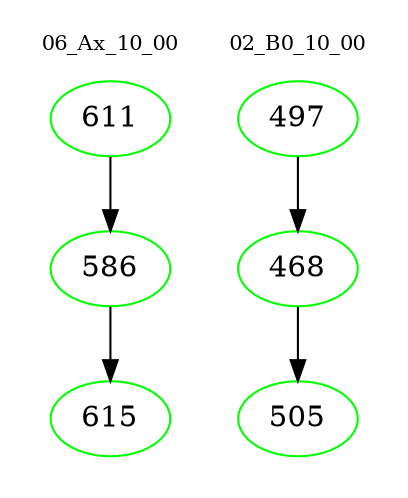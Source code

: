 digraph{
subgraph cluster_0 {
color = white
label = "06_Ax_10_00";
fontsize=10;
T0_611 [label="611", color="green"]
T0_611 -> T0_586 [color="black"]
T0_586 [label="586", color="green"]
T0_586 -> T0_615 [color="black"]
T0_615 [label="615", color="green"]
}
subgraph cluster_1 {
color = white
label = "02_B0_10_00";
fontsize=10;
T1_497 [label="497", color="green"]
T1_497 -> T1_468 [color="black"]
T1_468 [label="468", color="green"]
T1_468 -> T1_505 [color="black"]
T1_505 [label="505", color="green"]
}
}
